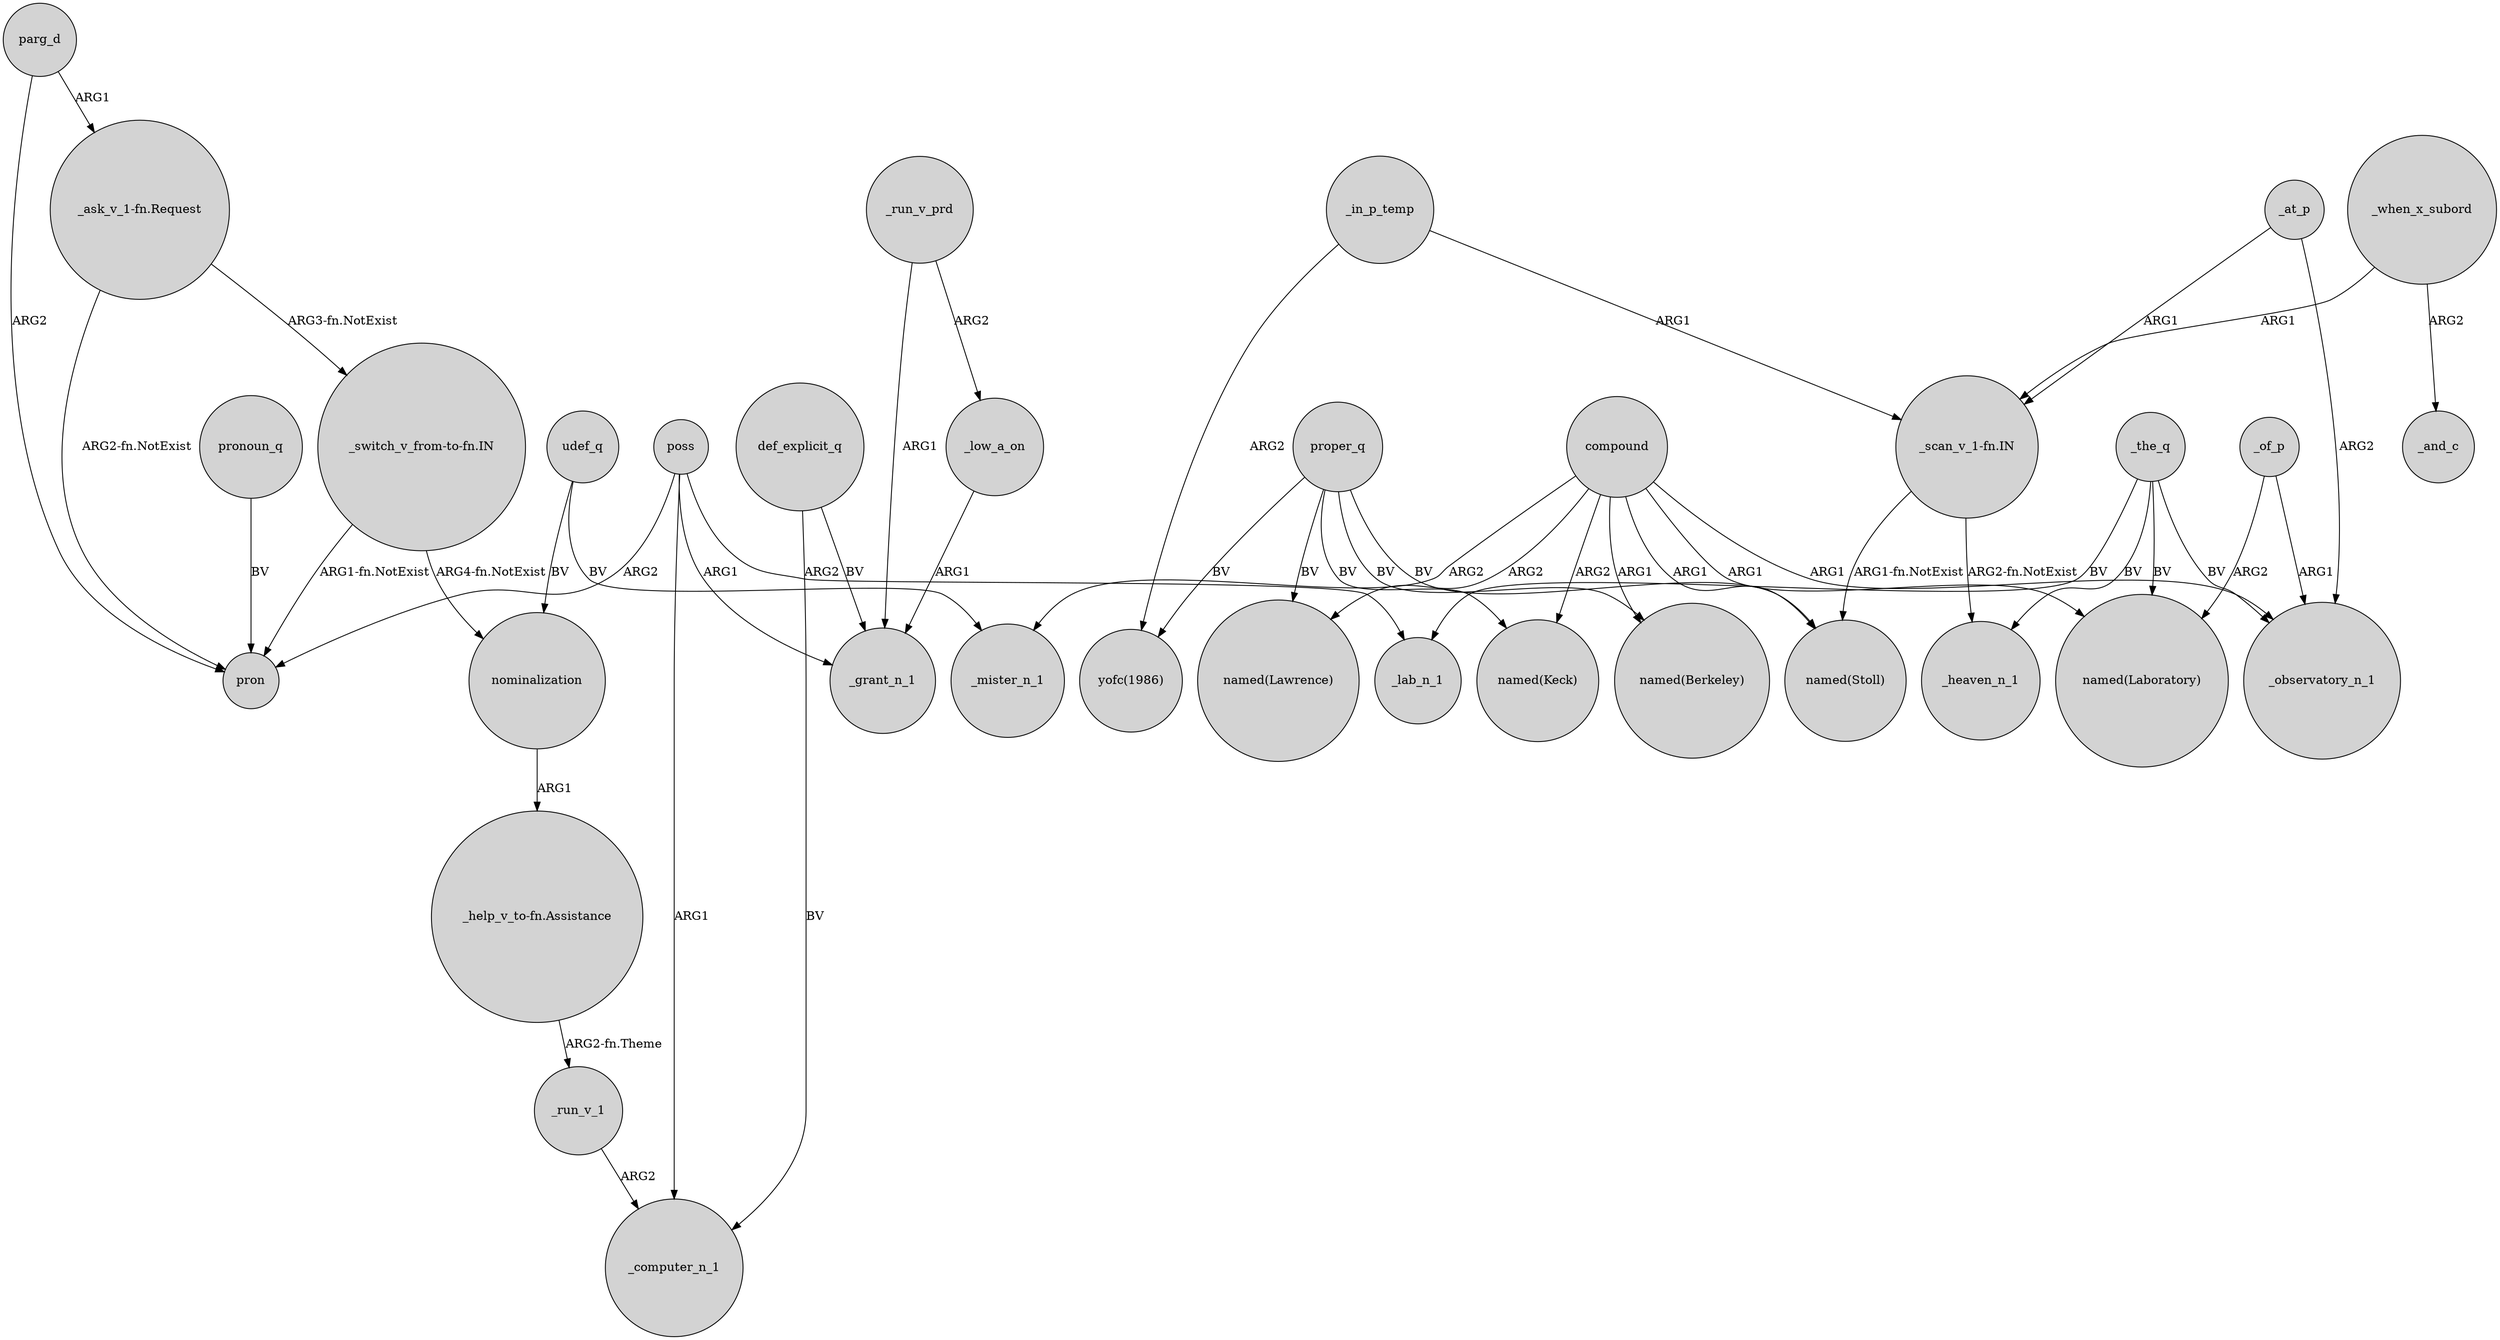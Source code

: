 digraph {
	node [shape=circle style=filled]
	"_help_v_to-fn.Assistance" -> _run_v_1 [label="ARG2-fn.Theme"]
	compound -> "named(Lawrence)" [label=ARG2]
	_run_v_prd -> _grant_n_1 [label=ARG1]
	_in_p_temp -> "yofc(1986)" [label=ARG2]
	def_explicit_q -> _grant_n_1 [label=BV]
	"_scan_v_1-fn.IN" -> "named(Stoll)" [label="ARG1-fn.NotExist"]
	_the_q -> _heaven_n_1 [label=BV]
	poss -> pron [label=ARG2]
	"_scan_v_1-fn.IN" -> _heaven_n_1 [label="ARG2-fn.NotExist"]
	_of_p -> "named(Laboratory)" [label=ARG2]
	_run_v_prd -> _low_a_on [label=ARG2]
	def_explicit_q -> _computer_n_1 [label=BV]
	compound -> "named(Laboratory)" [label=ARG1]
	compound -> _mister_n_1 [label=ARG2]
	proper_q -> "named(Berkeley)" [label=BV]
	_low_a_on -> _grant_n_1 [label=ARG1]
	_the_q -> _observatory_n_1 [label=BV]
	parg_d -> "_ask_v_1-fn.Request" [label=ARG1]
	"_ask_v_1-fn.Request" -> pron [label="ARG2-fn.NotExist"]
	udef_q -> _mister_n_1 [label=BV]
	_at_p -> _observatory_n_1 [label=ARG2]
	compound -> _observatory_n_1 [label=ARG1]
	nominalization -> "_help_v_to-fn.Assistance" [label=ARG1]
	compound -> "named(Berkeley)" [label=ARG1]
	"_switch_v_from-to-fn.IN" -> nominalization [label="ARG4-fn.NotExist"]
	_the_q -> _lab_n_1 [label=BV]
	parg_d -> pron [label=ARG2]
	"_ask_v_1-fn.Request" -> "_switch_v_from-to-fn.IN" [label="ARG3-fn.NotExist"]
	_the_q -> "named(Laboratory)" [label=BV]
	_in_p_temp -> "_scan_v_1-fn.IN" [label=ARG1]
	pronoun_q -> pron [label=BV]
	"_switch_v_from-to-fn.IN" -> pron [label="ARG1-fn.NotExist"]
	poss -> _computer_n_1 [label=ARG1]
	_when_x_subord -> _and_c [label=ARG2]
	_at_p -> "_scan_v_1-fn.IN" [label=ARG1]
	poss -> _grant_n_1 [label=ARG1]
	poss -> _lab_n_1 [label=ARG2]
	compound -> "named(Keck)" [label=ARG2]
	proper_q -> "named(Stoll)" [label=BV]
	proper_q -> "yofc(1986)" [label=BV]
	udef_q -> nominalization [label=BV]
	_when_x_subord -> "_scan_v_1-fn.IN" [label=ARG1]
	proper_q -> "named(Lawrence)" [label=BV]
	proper_q -> "named(Keck)" [label=BV]
	_of_p -> _observatory_n_1 [label=ARG1]
	_run_v_1 -> _computer_n_1 [label=ARG2]
	compound -> "named(Stoll)" [label=ARG1]
}
